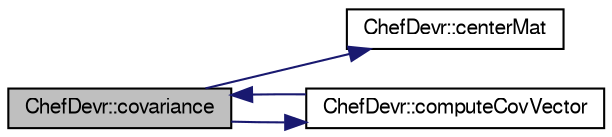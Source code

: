 digraph "ChefDevr::covariance"
{
  edge [fontname="FreeSans",fontsize="10",labelfontname="FreeSans",labelfontsize="10"];
  node [fontname="FreeSans",fontsize="10",shape=record];
  rankdir="LR";
  Node25 [label="ChefDevr::covariance",height=0.2,width=0.4,color="black", fillcolor="grey75", style="filled", fontcolor="black"];
  Node25 -> Node26 [color="midnightblue",fontsize="10",style="solid",fontname="FreeSans"];
  Node26 [label="ChefDevr::centerMat",height=0.2,width=0.4,color="black", fillcolor="white", style="filled",URL="$namespace_chef_devr.html#a464db6c1ced4f8bd6b20bb4d6248cb7b",tooltip="Centers matrix by sustracting mean to all columns. "];
  Node25 -> Node27 [color="midnightblue",fontsize="10",style="solid",fontname="FreeSans"];
  Node27 [label="ChefDevr::computeCovVector",height=0.2,width=0.4,color="black", fillcolor="white", style="filled",URL="$namespace_chef_devr.html#a596a285a8d77aad17878f22f23689861",tooltip="Computes the covariance column vector for the coordRef coordinates variable. "];
  Node27 -> Node25 [color="midnightblue",fontsize="10",style="solid",fontname="FreeSans"];
}
